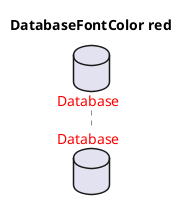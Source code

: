 @startuml
'!include ../../../plantuml-styles/plantuml-ae-skinparam-ex.iuml

skinparam DatabaseFontColor red

title DatabaseFontColor red

database Database 
@enduml